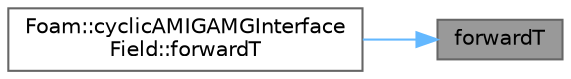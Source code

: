 digraph "forwardT"
{
 // LATEX_PDF_SIZE
  bgcolor="transparent";
  edge [fontname=Helvetica,fontsize=10,labelfontname=Helvetica,labelfontsize=10];
  node [fontname=Helvetica,fontsize=10,shape=box,height=0.2,width=0.4];
  rankdir="RL";
  Node1 [id="Node000001",label="forwardT",height=0.2,width=0.4,color="gray40", fillcolor="grey60", style="filled", fontcolor="black",tooltip=" "];
  Node1 -> Node2 [id="edge1_Node000001_Node000002",dir="back",color="steelblue1",style="solid",tooltip=" "];
  Node2 [id="Node000002",label="Foam::cyclicAMIGAMGInterface\lField::forwardT",height=0.2,width=0.4,color="grey40", fillcolor="white", style="filled",URL="$classFoam_1_1cyclicAMIGAMGInterfaceField.html#afd57cc6d6a68ac778640c5a3be82aab8",tooltip=" "];
}
